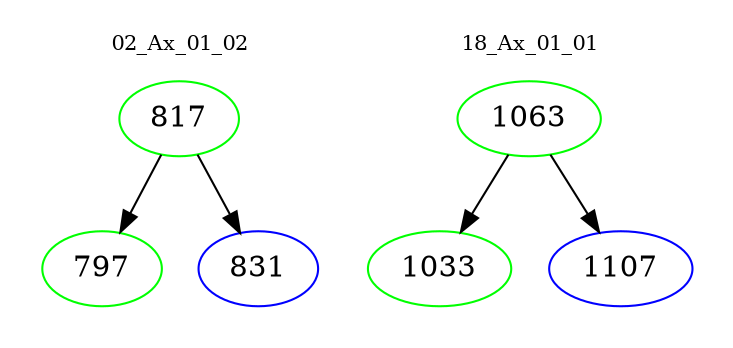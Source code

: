 digraph{
subgraph cluster_0 {
color = white
label = "02_Ax_01_02";
fontsize=10;
T0_817 [label="817", color="green"]
T0_817 -> T0_797 [color="black"]
T0_797 [label="797", color="green"]
T0_817 -> T0_831 [color="black"]
T0_831 [label="831", color="blue"]
}
subgraph cluster_1 {
color = white
label = "18_Ax_01_01";
fontsize=10;
T1_1063 [label="1063", color="green"]
T1_1063 -> T1_1033 [color="black"]
T1_1033 [label="1033", color="green"]
T1_1063 -> T1_1107 [color="black"]
T1_1107 [label="1107", color="blue"]
}
}
